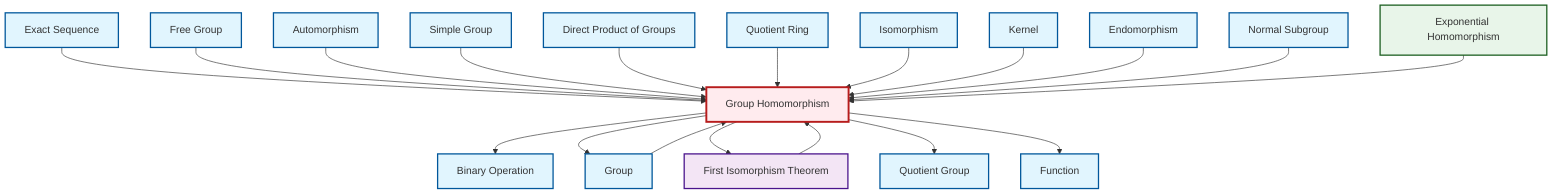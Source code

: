 graph TD
    classDef definition fill:#e1f5fe,stroke:#01579b,stroke-width:2px
    classDef theorem fill:#f3e5f5,stroke:#4a148c,stroke-width:2px
    classDef axiom fill:#fff3e0,stroke:#e65100,stroke-width:2px
    classDef example fill:#e8f5e9,stroke:#1b5e20,stroke-width:2px
    classDef current fill:#ffebee,stroke:#b71c1c,stroke-width:3px
    def-exact-sequence["Exact Sequence"]:::definition
    def-direct-product["Direct Product of Groups"]:::definition
    def-normal-subgroup["Normal Subgroup"]:::definition
    def-binary-operation["Binary Operation"]:::definition
    def-kernel["Kernel"]:::definition
    def-isomorphism["Isomorphism"]:::definition
    ex-exponential-homomorphism["Exponential Homomorphism"]:::example
    def-endomorphism["Endomorphism"]:::definition
    def-homomorphism["Group Homomorphism"]:::definition
    def-function["Function"]:::definition
    def-automorphism["Automorphism"]:::definition
    def-quotient-ring["Quotient Ring"]:::definition
    thm-first-isomorphism["First Isomorphism Theorem"]:::theorem
    def-free-group["Free Group"]:::definition
    def-simple-group["Simple Group"]:::definition
    def-group["Group"]:::definition
    def-quotient-group["Quotient Group"]:::definition
    def-homomorphism --> def-binary-operation
    def-homomorphism --> def-group
    def-exact-sequence --> def-homomorphism
    def-homomorphism --> thm-first-isomorphism
    def-homomorphism --> def-quotient-group
    def-free-group --> def-homomorphism
    def-automorphism --> def-homomorphism
    def-simple-group --> def-homomorphism
    def-direct-product --> def-homomorphism
    def-quotient-ring --> def-homomorphism
    def-isomorphism --> def-homomorphism
    def-group --> def-homomorphism
    def-kernel --> def-homomorphism
    def-endomorphism --> def-homomorphism
    thm-first-isomorphism --> def-homomorphism
    def-homomorphism --> def-function
    def-normal-subgroup --> def-homomorphism
    ex-exponential-homomorphism --> def-homomorphism
    class def-homomorphism current